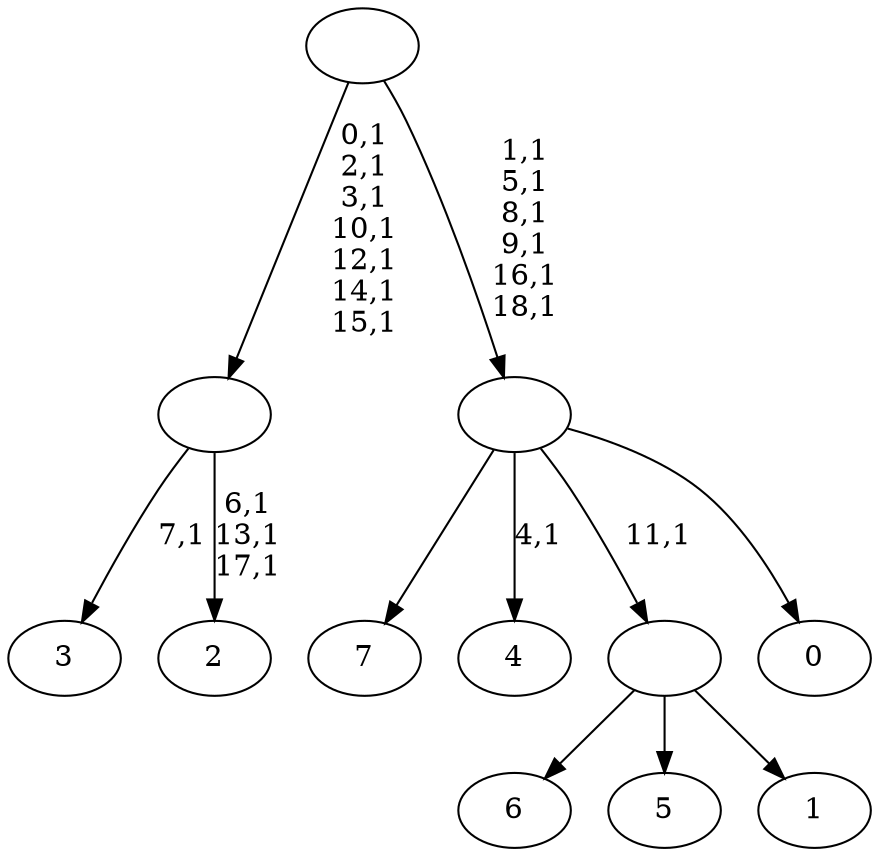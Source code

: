 digraph T {
	27 [label="7"]
	26 [label="6"]
	25 [label="5"]
	24 [label="4"]
	22 [label="3"]
	20 [label="2"]
	16 [label=""]
	9 [label="1"]
	8 [label=""]
	7 [label="0"]
	6 [label=""]
	0 [label=""]
	16 -> 20 [label="6,1\n13,1\n17,1"]
	16 -> 22 [label="7,1"]
	8 -> 26 [label=""]
	8 -> 25 [label=""]
	8 -> 9 [label=""]
	6 -> 24 [label="4,1"]
	6 -> 27 [label=""]
	6 -> 8 [label="11,1"]
	6 -> 7 [label=""]
	0 -> 6 [label="1,1\n5,1\n8,1\n9,1\n16,1\n18,1"]
	0 -> 16 [label="0,1\n2,1\n3,1\n10,1\n12,1\n14,1\n15,1"]
}
